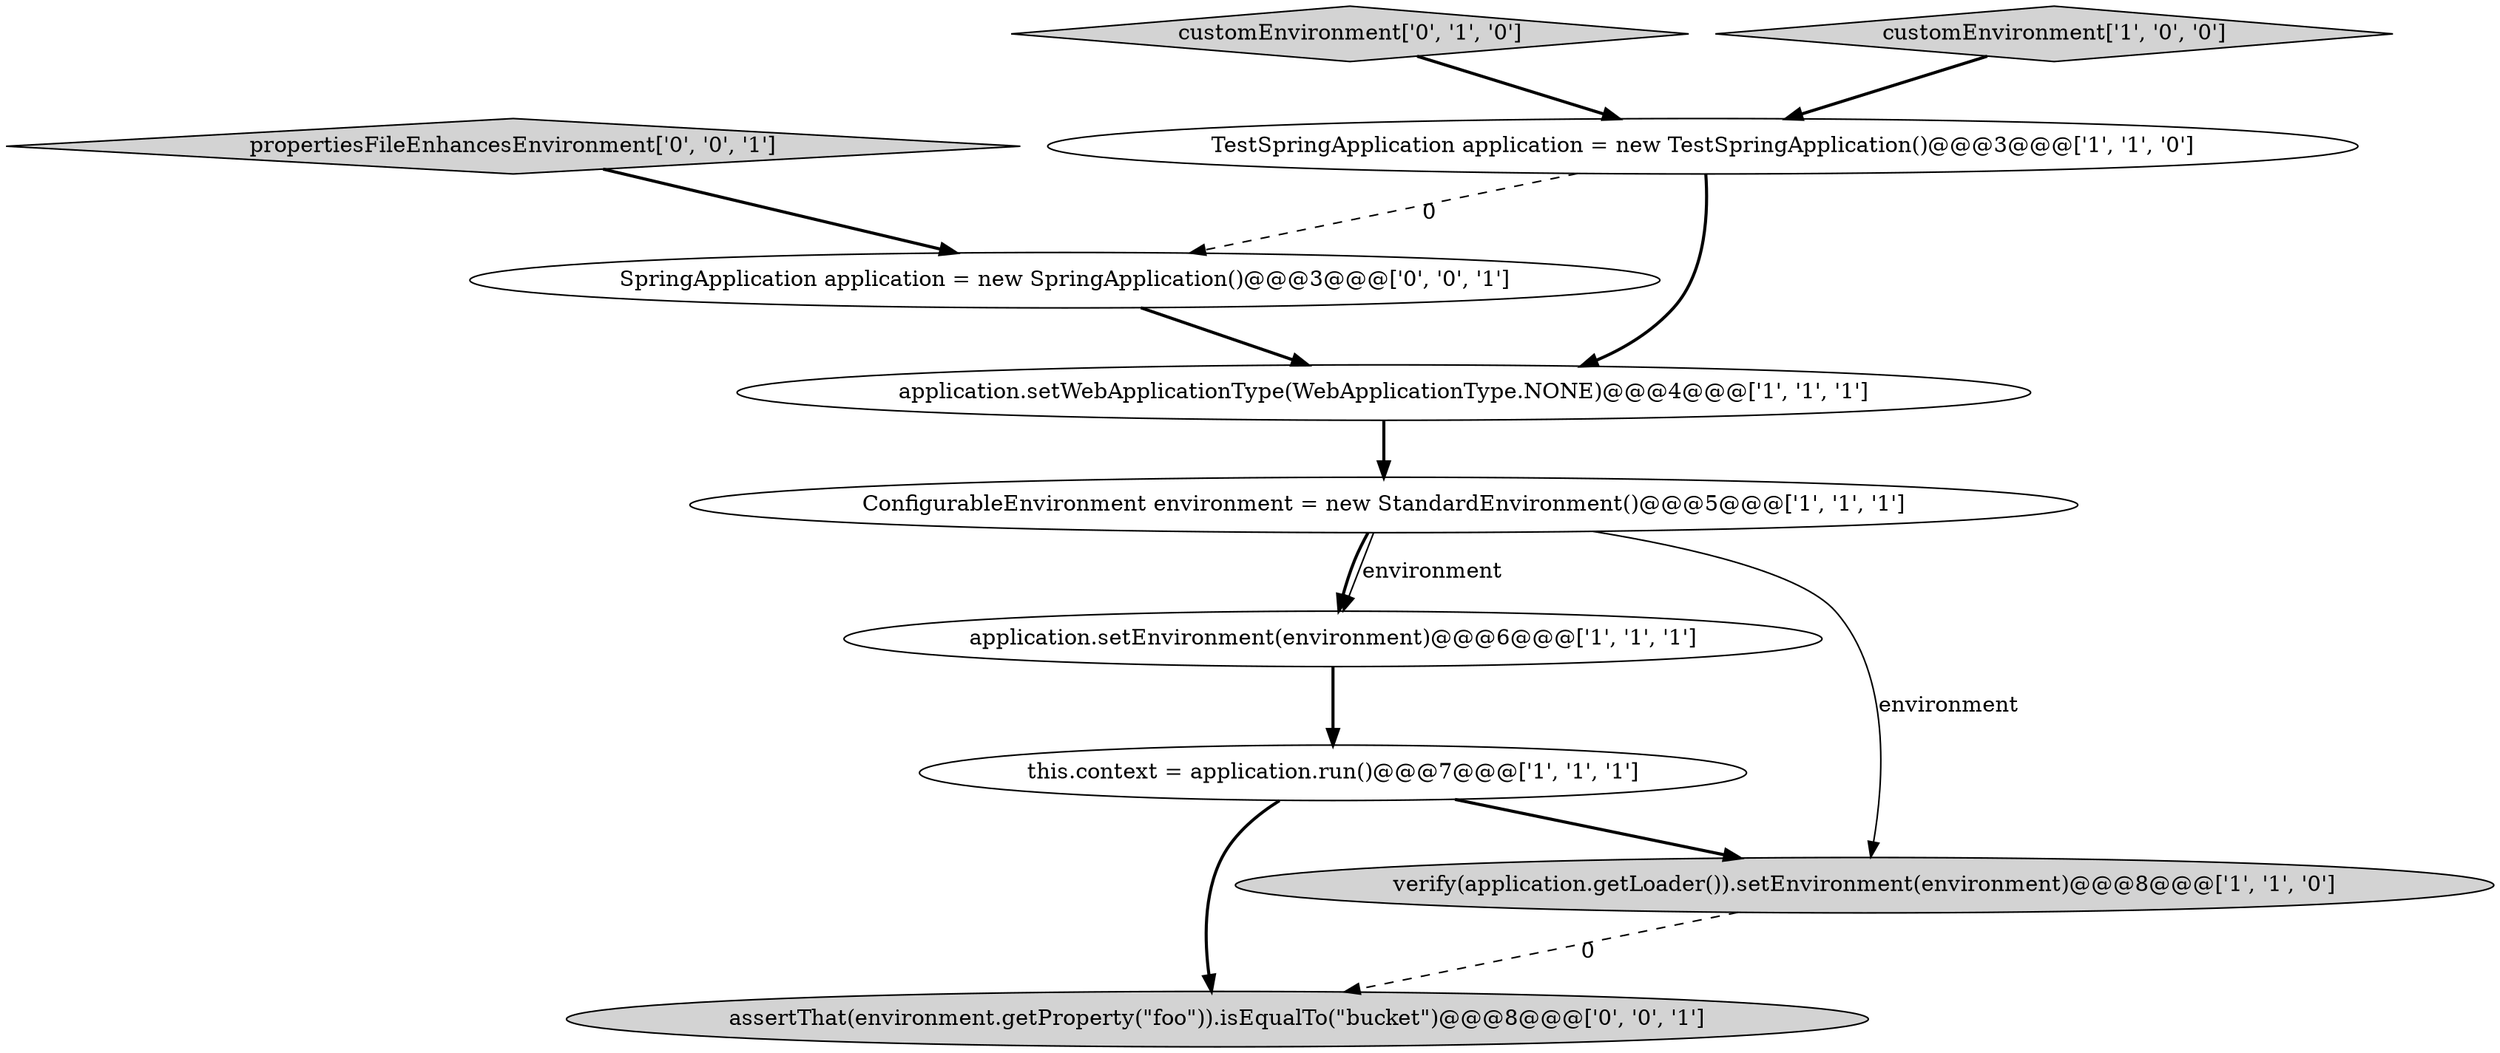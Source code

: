 digraph {
3 [style = filled, label = "application.setEnvironment(environment)@@@6@@@['1', '1', '1']", fillcolor = white, shape = ellipse image = "AAA0AAABBB1BBB"];
0 [style = filled, label = "ConfigurableEnvironment environment = new StandardEnvironment()@@@5@@@['1', '1', '1']", fillcolor = white, shape = ellipse image = "AAA0AAABBB1BBB"];
10 [style = filled, label = "assertThat(environment.getProperty(\"foo\")).isEqualTo(\"bucket\")@@@8@@@['0', '0', '1']", fillcolor = lightgray, shape = ellipse image = "AAA0AAABBB3BBB"];
7 [style = filled, label = "customEnvironment['0', '1', '0']", fillcolor = lightgray, shape = diamond image = "AAA0AAABBB2BBB"];
5 [style = filled, label = "TestSpringApplication application = new TestSpringApplication()@@@3@@@['1', '1', '0']", fillcolor = white, shape = ellipse image = "AAA0AAABBB1BBB"];
1 [style = filled, label = "verify(application.getLoader()).setEnvironment(environment)@@@8@@@['1', '1', '0']", fillcolor = lightgray, shape = ellipse image = "AAA0AAABBB1BBB"];
6 [style = filled, label = "this.context = application.run()@@@7@@@['1', '1', '1']", fillcolor = white, shape = ellipse image = "AAA0AAABBB1BBB"];
2 [style = filled, label = "application.setWebApplicationType(WebApplicationType.NONE)@@@4@@@['1', '1', '1']", fillcolor = white, shape = ellipse image = "AAA0AAABBB1BBB"];
4 [style = filled, label = "customEnvironment['1', '0', '0']", fillcolor = lightgray, shape = diamond image = "AAA0AAABBB1BBB"];
9 [style = filled, label = "propertiesFileEnhancesEnvironment['0', '0', '1']", fillcolor = lightgray, shape = diamond image = "AAA0AAABBB3BBB"];
8 [style = filled, label = "SpringApplication application = new SpringApplication()@@@3@@@['0', '0', '1']", fillcolor = white, shape = ellipse image = "AAA0AAABBB3BBB"];
0->3 [style = bold, label=""];
5->8 [style = dashed, label="0"];
6->1 [style = bold, label=""];
3->6 [style = bold, label=""];
5->2 [style = bold, label=""];
7->5 [style = bold, label=""];
2->0 [style = bold, label=""];
1->10 [style = dashed, label="0"];
8->2 [style = bold, label=""];
0->3 [style = solid, label="environment"];
9->8 [style = bold, label=""];
4->5 [style = bold, label=""];
6->10 [style = bold, label=""];
0->1 [style = solid, label="environment"];
}

